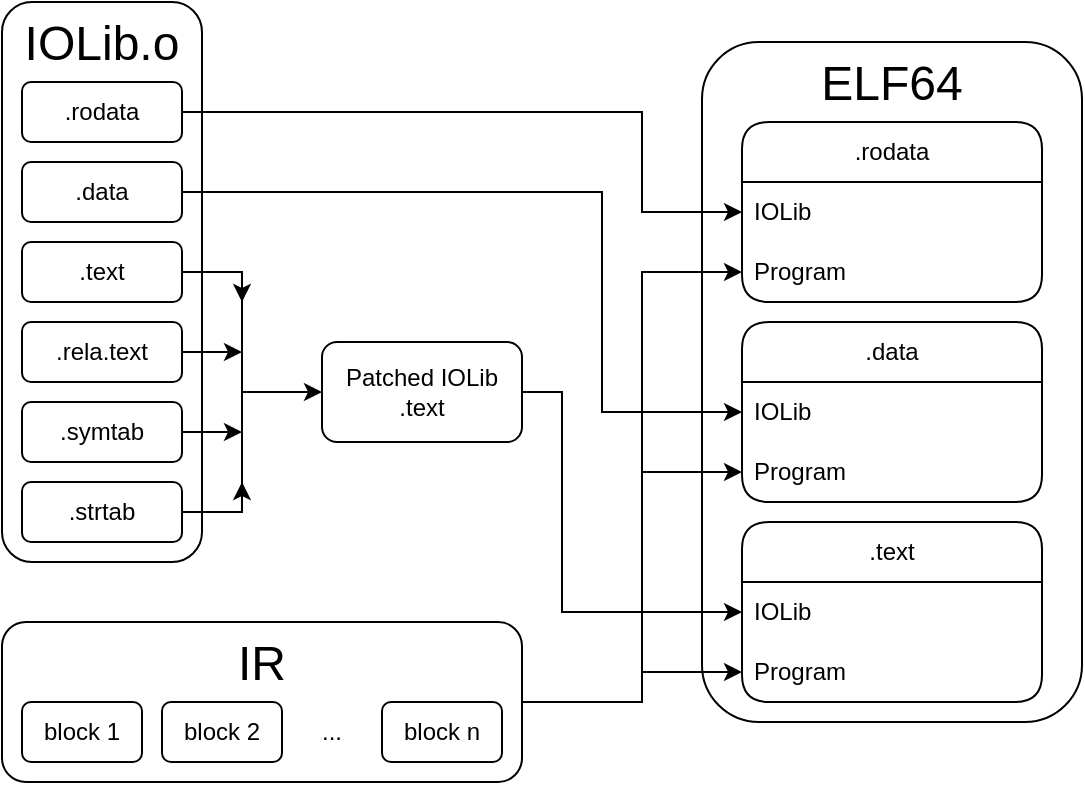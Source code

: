 <mxfile version="24.4.8" type="device">
  <diagram name="Page-1" id="1UYCNglLM3lGUJ3z_MO3">
    <mxGraphModel dx="928" dy="546" grid="1" gridSize="10" guides="1" tooltips="1" connect="1" arrows="1" fold="1" page="1" pageScale="1" pageWidth="850" pageHeight="1100" math="0" shadow="0">
      <root>
        <mxCell id="0" />
        <mxCell id="1" parent="0" />
        <mxCell id="WBPBnp2bB603nntlkNmw-48" value="" style="group" vertex="1" connectable="0" parent="1">
          <mxGeometry x="110" y="600" width="260" height="80" as="geometry" />
        </mxCell>
        <mxCell id="WBPBnp2bB603nntlkNmw-40" value="IR" style="rounded=1;whiteSpace=wrap;html=1;verticalAlign=top;fontSize=24;" vertex="1" parent="WBPBnp2bB603nntlkNmw-48">
          <mxGeometry width="260" height="80" as="geometry" />
        </mxCell>
        <mxCell id="WBPBnp2bB603nntlkNmw-41" value="block 1" style="rounded=1;whiteSpace=wrap;html=1;verticalAlign=middle;fontSize=12;" vertex="1" parent="WBPBnp2bB603nntlkNmw-48">
          <mxGeometry x="10" y="40" width="60" height="30" as="geometry" />
        </mxCell>
        <mxCell id="WBPBnp2bB603nntlkNmw-46" value="block 2" style="rounded=1;whiteSpace=wrap;html=1;verticalAlign=middle;fontSize=12;" vertex="1" parent="WBPBnp2bB603nntlkNmw-48">
          <mxGeometry x="80" y="40" width="60" height="30" as="geometry" />
        </mxCell>
        <mxCell id="WBPBnp2bB603nntlkNmw-47" value="block n" style="rounded=1;whiteSpace=wrap;html=1;verticalAlign=middle;fontSize=12;" vertex="1" parent="WBPBnp2bB603nntlkNmw-48">
          <mxGeometry x="190" y="40" width="60" height="30" as="geometry" />
        </mxCell>
        <mxCell id="WBPBnp2bB603nntlkNmw-82" value="..." style="text;html=1;align=center;verticalAlign=middle;whiteSpace=wrap;rounded=0;" vertex="1" parent="WBPBnp2bB603nntlkNmw-48">
          <mxGeometry x="150" y="40" width="30" height="30" as="geometry" />
        </mxCell>
        <mxCell id="WBPBnp2bB603nntlkNmw-49" value="" style="group" vertex="1" connectable="0" parent="1">
          <mxGeometry x="460" y="310" width="190" height="340" as="geometry" />
        </mxCell>
        <mxCell id="WBPBnp2bB603nntlkNmw-24" value="ELF64" style="rounded=1;whiteSpace=wrap;html=1;verticalAlign=top;fontSize=24;" vertex="1" parent="WBPBnp2bB603nntlkNmw-49">
          <mxGeometry width="190" height="340" as="geometry" />
        </mxCell>
        <mxCell id="WBPBnp2bB603nntlkNmw-29" value=".rodata" style="swimlane;fontStyle=0;childLayout=stackLayout;horizontal=1;startSize=30;horizontalStack=0;resizeParent=1;resizeParentMax=0;resizeLast=0;collapsible=1;marginBottom=0;whiteSpace=wrap;html=1;rounded=1;" vertex="1" parent="WBPBnp2bB603nntlkNmw-49">
          <mxGeometry x="20" y="40" width="150" height="90" as="geometry" />
        </mxCell>
        <mxCell id="WBPBnp2bB603nntlkNmw-30" value="IOLib" style="text;strokeColor=none;fillColor=none;align=left;verticalAlign=middle;spacingLeft=4;spacingRight=4;overflow=hidden;points=[[0,0.5],[1,0.5]];portConstraint=eastwest;rotatable=0;whiteSpace=wrap;html=1;" vertex="1" parent="WBPBnp2bB603nntlkNmw-29">
          <mxGeometry y="30" width="150" height="30" as="geometry" />
        </mxCell>
        <mxCell id="WBPBnp2bB603nntlkNmw-31" value="Program" style="text;strokeColor=none;fillColor=none;align=left;verticalAlign=middle;spacingLeft=4;spacingRight=4;overflow=hidden;points=[[0,0.5],[1,0.5]];portConstraint=eastwest;rotatable=0;whiteSpace=wrap;html=1;" vertex="1" parent="WBPBnp2bB603nntlkNmw-29">
          <mxGeometry y="60" width="150" height="30" as="geometry" />
        </mxCell>
        <mxCell id="WBPBnp2bB603nntlkNmw-33" value=".data" style="swimlane;fontStyle=0;childLayout=stackLayout;horizontal=1;startSize=30;horizontalStack=0;resizeParent=1;resizeParentMax=0;resizeLast=0;collapsible=1;marginBottom=0;whiteSpace=wrap;html=1;rounded=1;" vertex="1" parent="WBPBnp2bB603nntlkNmw-49">
          <mxGeometry x="20" y="140" width="150" height="90" as="geometry" />
        </mxCell>
        <mxCell id="WBPBnp2bB603nntlkNmw-34" value="IOLib" style="text;strokeColor=none;fillColor=none;align=left;verticalAlign=middle;spacingLeft=4;spacingRight=4;overflow=hidden;points=[[0,0.5],[1,0.5]];portConstraint=eastwest;rotatable=0;whiteSpace=wrap;html=1;" vertex="1" parent="WBPBnp2bB603nntlkNmw-33">
          <mxGeometry y="30" width="150" height="30" as="geometry" />
        </mxCell>
        <mxCell id="WBPBnp2bB603nntlkNmw-35" value="Program" style="text;strokeColor=none;fillColor=none;align=left;verticalAlign=middle;spacingLeft=4;spacingRight=4;overflow=hidden;points=[[0,0.5],[1,0.5]];portConstraint=eastwest;rotatable=0;whiteSpace=wrap;html=1;" vertex="1" parent="WBPBnp2bB603nntlkNmw-33">
          <mxGeometry y="60" width="150" height="30" as="geometry" />
        </mxCell>
        <mxCell id="WBPBnp2bB603nntlkNmw-36" value=".text" style="swimlane;fontStyle=0;childLayout=stackLayout;horizontal=1;startSize=30;horizontalStack=0;resizeParent=1;resizeParentMax=0;resizeLast=0;collapsible=1;marginBottom=0;whiteSpace=wrap;html=1;rounded=1;" vertex="1" parent="WBPBnp2bB603nntlkNmw-49">
          <mxGeometry x="20" y="240" width="150" height="90" as="geometry">
            <mxRectangle x="520" y="550" width="60" height="30" as="alternateBounds" />
          </mxGeometry>
        </mxCell>
        <mxCell id="WBPBnp2bB603nntlkNmw-37" value="IOLib" style="text;strokeColor=none;fillColor=none;align=left;verticalAlign=middle;spacingLeft=4;spacingRight=4;overflow=hidden;points=[[0,0.5],[1,0.5]];portConstraint=eastwest;rotatable=0;whiteSpace=wrap;html=1;" vertex="1" parent="WBPBnp2bB603nntlkNmw-36">
          <mxGeometry y="30" width="150" height="30" as="geometry" />
        </mxCell>
        <mxCell id="WBPBnp2bB603nntlkNmw-38" value="Program" style="text;strokeColor=none;fillColor=none;align=left;verticalAlign=middle;spacingLeft=4;spacingRight=4;overflow=hidden;points=[[0,0.5],[1,0.5]];portConstraint=eastwest;rotatable=0;whiteSpace=wrap;html=1;" vertex="1" parent="WBPBnp2bB603nntlkNmw-36">
          <mxGeometry y="60" width="150" height="30" as="geometry" />
        </mxCell>
        <mxCell id="WBPBnp2bB603nntlkNmw-73" value="" style="group" vertex="1" connectable="0" parent="1">
          <mxGeometry x="110" y="290" width="260" height="280" as="geometry" />
        </mxCell>
        <mxCell id="WBPBnp2bB603nntlkNmw-39" value="IOLib.o" style="rounded=1;whiteSpace=wrap;html=1;verticalAlign=top;fontSize=24;" vertex="1" parent="WBPBnp2bB603nntlkNmw-73">
          <mxGeometry width="100" height="280" as="geometry" />
        </mxCell>
        <mxCell id="WBPBnp2bB603nntlkNmw-50" value=".rodata" style="rounded=1;whiteSpace=wrap;html=1;verticalAlign=middle;fontSize=12;" vertex="1" parent="WBPBnp2bB603nntlkNmw-73">
          <mxGeometry x="10" y="40" width="80" height="30" as="geometry" />
        </mxCell>
        <mxCell id="WBPBnp2bB603nntlkNmw-52" value=".data" style="rounded=1;whiteSpace=wrap;html=1;verticalAlign=middle;fontSize=12;" vertex="1" parent="WBPBnp2bB603nntlkNmw-73">
          <mxGeometry x="10" y="80" width="80" height="30" as="geometry" />
        </mxCell>
        <mxCell id="WBPBnp2bB603nntlkNmw-69" style="edgeStyle=orthogonalEdgeStyle;rounded=0;orthogonalLoop=1;jettySize=auto;html=1;exitX=1;exitY=0.5;exitDx=0;exitDy=0;" edge="1" parent="WBPBnp2bB603nntlkNmw-73" source="WBPBnp2bB603nntlkNmw-53">
          <mxGeometry relative="1" as="geometry">
            <mxPoint x="120" y="150.0" as="targetPoint" />
          </mxGeometry>
        </mxCell>
        <mxCell id="WBPBnp2bB603nntlkNmw-53" value=".text" style="rounded=1;whiteSpace=wrap;html=1;verticalAlign=middle;fontSize=12;" vertex="1" parent="WBPBnp2bB603nntlkNmw-73">
          <mxGeometry x="10" y="120" width="80" height="30" as="geometry" />
        </mxCell>
        <mxCell id="WBPBnp2bB603nntlkNmw-68" style="edgeStyle=orthogonalEdgeStyle;rounded=0;orthogonalLoop=1;jettySize=auto;html=1;exitX=1;exitY=0.5;exitDx=0;exitDy=0;" edge="1" parent="WBPBnp2bB603nntlkNmw-73" source="WBPBnp2bB603nntlkNmw-54">
          <mxGeometry relative="1" as="geometry">
            <mxPoint x="120" y="174.944" as="targetPoint" />
          </mxGeometry>
        </mxCell>
        <mxCell id="WBPBnp2bB603nntlkNmw-54" value=".rela.text" style="rounded=1;whiteSpace=wrap;html=1;verticalAlign=middle;fontSize=12;" vertex="1" parent="WBPBnp2bB603nntlkNmw-73">
          <mxGeometry x="10" y="160" width="80" height="30" as="geometry" />
        </mxCell>
        <mxCell id="WBPBnp2bB603nntlkNmw-67" style="edgeStyle=orthogonalEdgeStyle;rounded=0;orthogonalLoop=1;jettySize=auto;html=1;exitX=1;exitY=0.5;exitDx=0;exitDy=0;" edge="1" parent="WBPBnp2bB603nntlkNmw-73" source="WBPBnp2bB603nntlkNmw-57">
          <mxGeometry relative="1" as="geometry">
            <mxPoint x="120" y="214.944" as="targetPoint" />
          </mxGeometry>
        </mxCell>
        <mxCell id="WBPBnp2bB603nntlkNmw-57" value=".symtab" style="rounded=1;whiteSpace=wrap;html=1;verticalAlign=middle;fontSize=12;" vertex="1" parent="WBPBnp2bB603nntlkNmw-73">
          <mxGeometry x="10" y="200" width="80" height="30" as="geometry" />
        </mxCell>
        <mxCell id="WBPBnp2bB603nntlkNmw-70" style="edgeStyle=orthogonalEdgeStyle;rounded=0;orthogonalLoop=1;jettySize=auto;html=1;exitX=1;exitY=0.5;exitDx=0;exitDy=0;" edge="1" parent="WBPBnp2bB603nntlkNmw-73" source="WBPBnp2bB603nntlkNmw-58">
          <mxGeometry relative="1" as="geometry">
            <mxPoint x="120" y="240.0" as="targetPoint" />
          </mxGeometry>
        </mxCell>
        <mxCell id="WBPBnp2bB603nntlkNmw-58" value=".strtab" style="rounded=1;whiteSpace=wrap;html=1;verticalAlign=middle;fontSize=12;" vertex="1" parent="WBPBnp2bB603nntlkNmw-73">
          <mxGeometry x="10" y="240" width="80" height="30" as="geometry" />
        </mxCell>
        <mxCell id="WBPBnp2bB603nntlkNmw-59" value="Patched IOLib .text" style="rounded=1;whiteSpace=wrap;html=1;verticalAlign=middle;fontSize=12;" vertex="1" parent="WBPBnp2bB603nntlkNmw-73">
          <mxGeometry x="160" y="170" width="100" height="50" as="geometry" />
        </mxCell>
        <mxCell id="WBPBnp2bB603nntlkNmw-71" value="" style="endArrow=classic;html=1;rounded=0;entryX=0;entryY=0.5;entryDx=0;entryDy=0;" edge="1" parent="WBPBnp2bB603nntlkNmw-73" target="WBPBnp2bB603nntlkNmw-59">
          <mxGeometry width="50" height="50" relative="1" as="geometry">
            <mxPoint x="120" y="195" as="sourcePoint" />
            <mxPoint x="150" y="190" as="targetPoint" />
          </mxGeometry>
        </mxCell>
        <mxCell id="WBPBnp2bB603nntlkNmw-72" value="" style="endArrow=none;html=1;rounded=0;" edge="1" parent="WBPBnp2bB603nntlkNmw-73">
          <mxGeometry width="50" height="50" relative="1" as="geometry">
            <mxPoint x="120" y="250" as="sourcePoint" />
            <mxPoint x="120" y="140" as="targetPoint" />
          </mxGeometry>
        </mxCell>
        <mxCell id="WBPBnp2bB603nntlkNmw-75" style="edgeStyle=orthogonalEdgeStyle;rounded=0;orthogonalLoop=1;jettySize=auto;html=1;exitX=1;exitY=0.5;exitDx=0;exitDy=0;entryX=0;entryY=0.5;entryDx=0;entryDy=0;" edge="1" parent="1" source="WBPBnp2bB603nntlkNmw-40" target="WBPBnp2bB603nntlkNmw-38">
          <mxGeometry relative="1" as="geometry">
            <Array as="points">
              <mxPoint x="430" y="640" />
              <mxPoint x="430" y="625" />
            </Array>
          </mxGeometry>
        </mxCell>
        <mxCell id="WBPBnp2bB603nntlkNmw-76" style="edgeStyle=orthogonalEdgeStyle;rounded=0;orthogonalLoop=1;jettySize=auto;html=1;exitX=1;exitY=0.5;exitDx=0;exitDy=0;entryX=0;entryY=0.5;entryDx=0;entryDy=0;" edge="1" parent="1" source="WBPBnp2bB603nntlkNmw-59" target="WBPBnp2bB603nntlkNmw-37">
          <mxGeometry relative="1" as="geometry">
            <Array as="points">
              <mxPoint x="390" y="485" />
              <mxPoint x="390" y="595" />
            </Array>
          </mxGeometry>
        </mxCell>
        <mxCell id="WBPBnp2bB603nntlkNmw-77" style="edgeStyle=orthogonalEdgeStyle;rounded=0;orthogonalLoop=1;jettySize=auto;html=1;exitX=1;exitY=0.5;exitDx=0;exitDy=0;entryX=0;entryY=0.5;entryDx=0;entryDy=0;" edge="1" parent="1" source="WBPBnp2bB603nntlkNmw-52" target="WBPBnp2bB603nntlkNmw-34">
          <mxGeometry relative="1" as="geometry">
            <Array as="points">
              <mxPoint x="410" y="385" />
              <mxPoint x="410" y="495" />
            </Array>
          </mxGeometry>
        </mxCell>
        <mxCell id="WBPBnp2bB603nntlkNmw-78" style="edgeStyle=orthogonalEdgeStyle;rounded=0;orthogonalLoop=1;jettySize=auto;html=1;exitX=1;exitY=0.5;exitDx=0;exitDy=0;entryX=0;entryY=0.5;entryDx=0;entryDy=0;" edge="1" parent="1" source="WBPBnp2bB603nntlkNmw-50" target="WBPBnp2bB603nntlkNmw-30">
          <mxGeometry relative="1" as="geometry">
            <Array as="points">
              <mxPoint x="430" y="345" />
              <mxPoint x="430" y="395" />
            </Array>
          </mxGeometry>
        </mxCell>
        <mxCell id="WBPBnp2bB603nntlkNmw-80" value="" style="endArrow=classic;html=1;rounded=0;entryX=0;entryY=0.5;entryDx=0;entryDy=0;" edge="1" parent="1" target="WBPBnp2bB603nntlkNmw-31">
          <mxGeometry width="50" height="50" relative="1" as="geometry">
            <mxPoint x="430" y="630" as="sourcePoint" />
            <mxPoint x="430" y="420" as="targetPoint" />
            <Array as="points">
              <mxPoint x="430" y="425" />
            </Array>
          </mxGeometry>
        </mxCell>
        <mxCell id="WBPBnp2bB603nntlkNmw-81" value="" style="endArrow=classic;html=1;rounded=0;entryX=0;entryY=0.5;entryDx=0;entryDy=0;" edge="1" parent="1" target="WBPBnp2bB603nntlkNmw-35">
          <mxGeometry width="50" height="50" relative="1" as="geometry">
            <mxPoint x="430" y="525" as="sourcePoint" />
            <mxPoint x="420" y="490" as="targetPoint" />
          </mxGeometry>
        </mxCell>
      </root>
    </mxGraphModel>
  </diagram>
</mxfile>

